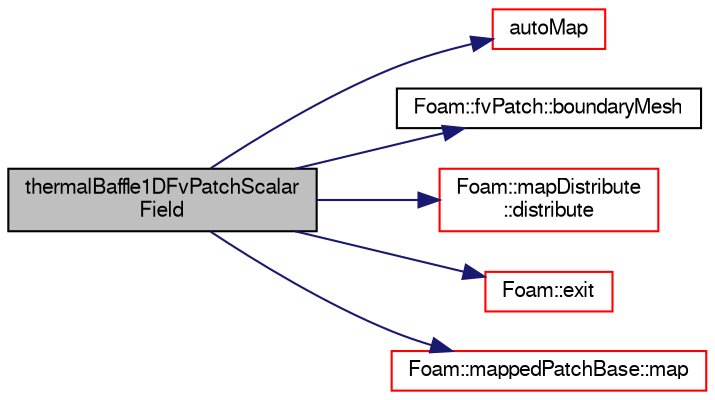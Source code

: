 digraph "thermalBaffle1DFvPatchScalarField"
{
  bgcolor="transparent";
  edge [fontname="FreeSans",fontsize="10",labelfontname="FreeSans",labelfontsize="10"];
  node [fontname="FreeSans",fontsize="10",shape=record];
  rankdir="LR";
  Node17 [label="thermalBaffle1DFvPatchScalar\lField",height=0.2,width=0.4,color="black", fillcolor="grey75", style="filled", fontcolor="black"];
  Node17 -> Node18 [color="midnightblue",fontsize="10",style="solid",fontname="FreeSans"];
  Node18 [label="autoMap",height=0.2,width=0.4,color="red",URL="$a30790.html#a0ab0c43ce90d756c88dd81e3d0a9eef5",tooltip="Map (and resize as needed) from self given a mapping object. "];
  Node17 -> Node20 [color="midnightblue",fontsize="10",style="solid",fontname="FreeSans"];
  Node20 [label="Foam::fvPatch::boundaryMesh",height=0.2,width=0.4,color="black",URL="$a22870.html#adeb163bcd9dd47dcdc4a8f2ccf1c53eb",tooltip="Return boundaryMesh reference. "];
  Node17 -> Node21 [color="midnightblue",fontsize="10",style="solid",fontname="FreeSans"];
  Node21 [label="Foam::mapDistribute\l::distribute",height=0.2,width=0.4,color="red",URL="$a27362.html#a33e0f8481eb68bf011731ec98e8f7c65",tooltip="Distribute data. Note:schedule only used for Pstream::scheduled. "];
  Node17 -> Node72 [color="midnightblue",fontsize="10",style="solid",fontname="FreeSans"];
  Node72 [label="Foam::exit",height=0.2,width=0.4,color="red",URL="$a21124.html#a06ca7250d8e89caf05243ec094843642"];
  Node17 -> Node76 [color="midnightblue",fontsize="10",style="solid",fontname="FreeSans"];
  Node76 [label="Foam::mappedPatchBase::map",height=0.2,width=0.4,color="red",URL="$a25094.html#a0d1a7c7846db8dd8bd74f9de120d62f6",tooltip="Return reference to the parallel distribution map. "];
}
